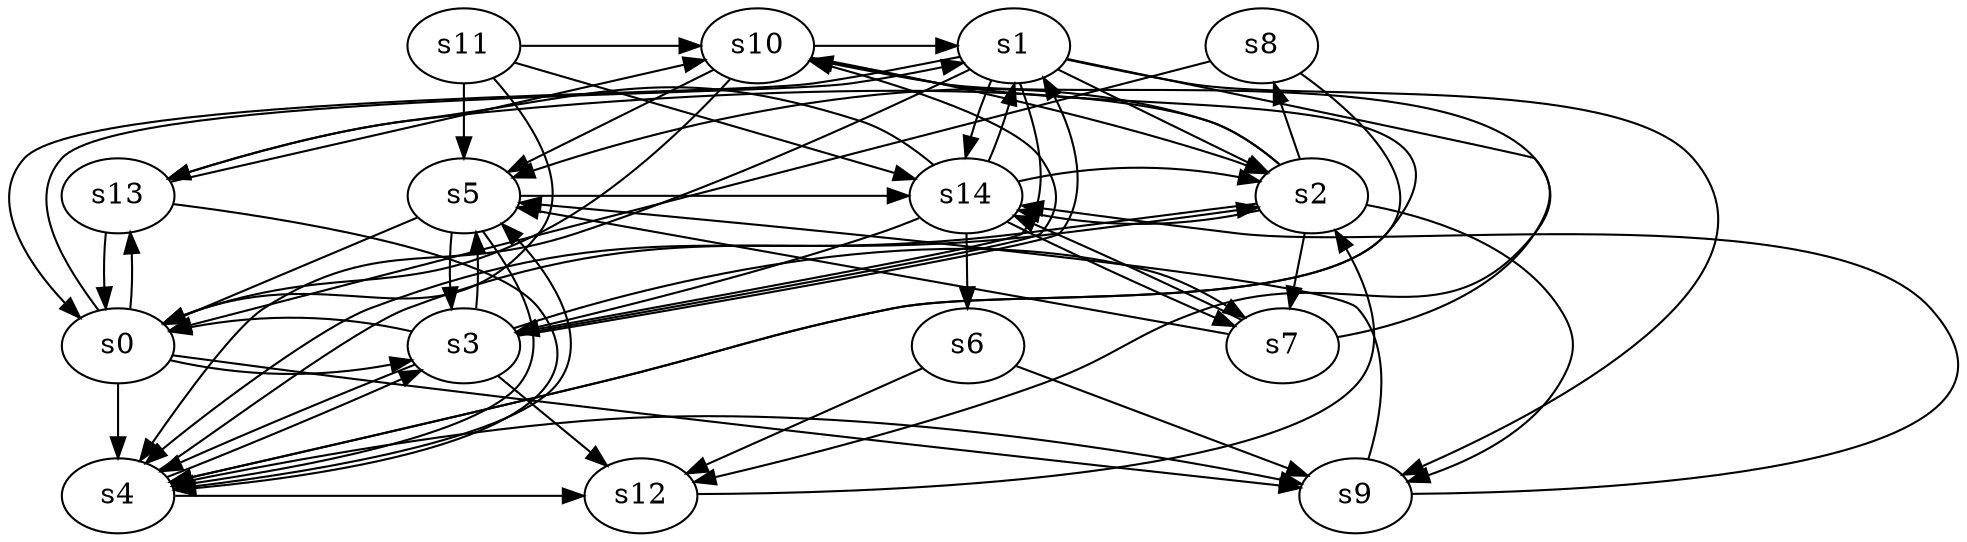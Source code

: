 digraph game_0972_complex_15 {
    s0 [name="s0", player=1];
    s1 [name="s1", player=1, target=1];
    s2 [name="s2", player=1];
    s3 [name="s3", player=1];
    s4 [name="s4", player=0];
    s5 [name="s5", player=0];
    s6 [name="s6", player=0];
    s7 [name="s7", player=1];
    s8 [name="s8", player=0];
    s9 [name="s9", player=1];
    s10 [name="s10", player=1, target=1];
    s11 [name="s11", player=0, target=1];
    s12 [name="s12", player=0, target=1];
    s13 [name="s13", player=1, target=1];
    s14 [name="s14", player=0, target=1];

    s0 -> s1 [constraint="!(time % 4 == 3)"];
    s0 -> s3 [constraint="!(time % 4 == 1)"];
    s0 -> s4;
    s0 -> s9 [constraint="time == 1 || time == 12"];
    s0 -> s13 [constraint="time % 4 == 2 || time % 4 == 3"];
    s1 -> s0 [constraint="time % 3 == 2 || time % 5 == 0"];
    s1 -> s2 [constraint="time % 2 == 1 && time % 3 == 0"];
    s1 -> s3 [constraint="time % 4 == 2 || time % 2 == 1"];
    s1 -> s4 [constraint="time % 3 == 1"];
    s1 -> s9;
    s1 -> s12 [constraint="time % 2 == 0"];
    s1 -> s14;
    s2 -> s4 [constraint="time % 2 == 0 || time % 3 == 2"];
    s2 -> s5 [constraint="time % 7 == 3"];
    s2 -> s7;
    s2 -> s8 [constraint="!(time % 6 == 5)"];
    s2 -> s9 [constraint="!(time % 4 == 0)"];
    s2 -> s13 [constraint="time % 7 == 3"];
    s2 -> s14 [constraint="time % 2 == 1 || time % 4 == 0"];
    s3 -> s0 [constraint="time % 2 == 0 && time % 5 == 0"];
    s3 -> s1 [constraint="time % 5 == 0"];
    s3 -> s4 [constraint="!(time % 3 == 0)"];
    s3 -> s5;
    s3 -> s7 [constraint="time == 6 || time == 10 || time == 14 || time == 20 || time == 24"];
    s3 -> s10 [constraint="time == 1 || time == 2 || time == 11 || time == 16"];
    s3 -> s12;
    s4 -> s2 [constraint="time % 3 == 0"];
    s4 -> s3 [constraint="time % 2 == 0 || time % 5 == 2"];
    s4 -> s5 [constraint="time % 3 == 0 && time % 5 == 2"];
    s4 -> s9 [constraint="time % 4 == 2 || time % 4 == 2"];
    s4 -> s12 [constraint="!(time % 3 == 1)"];
    s5 -> s0;
    s5 -> s3;
    s5 -> s4 [constraint="!(time % 5 == 4)"];
    s5 -> s14 [constraint="!(time % 5 == 2)"];
    s6 -> s9;
    s6 -> s12;
    s7 -> s5 [constraint="time % 4 == 3"];
    s7 -> s10 [constraint="time % 8 == 0"];
    s7 -> s14 [constraint="!(time % 4 == 1)"];
    s8 -> s0 [constraint="time == 0 || time == 17 || time == 19 || time == 24 || time == 25"];
    s8 -> s4 [constraint="time == 5 || time == 15 || time == 18 || time == 21"];
    s9 -> s5 [constraint="time % 2 == 1 || time % 3 == 2"];
    s9 -> s14 [constraint="time % 3 == 0"];
    s10 -> s0 [constraint="time == 1 || time == 5 || time == 9 || time == 14 || time == 28"];
    s10 -> s1 [constraint="time == 3 || time == 7 || time == 15 || time == 17"];
    s10 -> s2 [constraint="time % 3 == 1 || time % 5 == 4"];
    s10 -> s4 [constraint="!(time % 6 == 4)"];
    s10 -> s5 [constraint="!(time % 2 == 0)"];
    s11 -> s0 [constraint="time == 3 || time == 8 || time == 10 || time == 15"];
    s11 -> s5;
    s11 -> s10 [constraint="time % 3 == 1"];
    s11 -> s14 [constraint="time % 5 == 3 || time % 2 == 0"];
    s12 -> s2 [constraint="time % 4 == 3 || time % 3 == 0"];
    s13 -> s0;
    s13 -> s4 [constraint="time % 6 == 4"];
    s13 -> s10 [constraint="time == 2 || time == 4"];
    s14 -> s1 [constraint="time % 2 == 0 || time % 3 == 0"];
    s14 -> s2 [constraint="time == 0 || time == 1 || time == 7 || time == 8 || time == 14"];
    s14 -> s3 [constraint="!(time % 3 == 0)"];
    s14 -> s6;
    s14 -> s7;
    s14 -> s13 [constraint="time == 5 || time == 8 || time == 9"];
}
